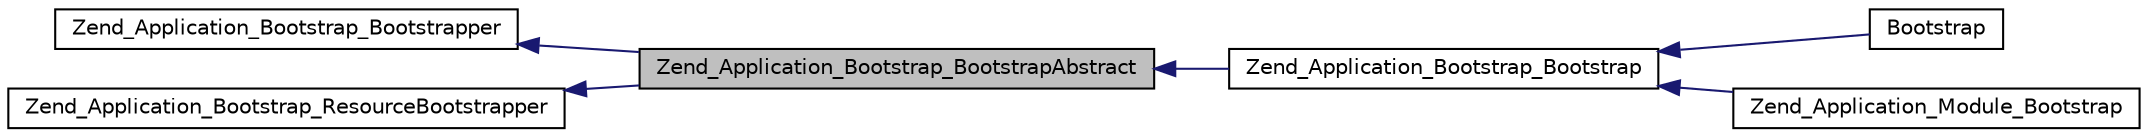 digraph G
{
  edge [fontname="Helvetica",fontsize="10",labelfontname="Helvetica",labelfontsize="10"];
  node [fontname="Helvetica",fontsize="10",shape=record];
  rankdir="LR";
  Node1 [label="Zend_Application_Bootstrap_BootstrapAbstract",height=0.2,width=0.4,color="black", fillcolor="grey75", style="filled" fontcolor="black"];
  Node2 -> Node1 [dir="back",color="midnightblue",fontsize="10",style="solid",fontname="Helvetica"];
  Node2 [label="Zend_Application_Bootstrap_Bootstrapper",height=0.2,width=0.4,color="black", fillcolor="white", style="filled",URL="$interface_zend___application___bootstrap___bootstrapper.html"];
  Node3 -> Node1 [dir="back",color="midnightblue",fontsize="10",style="solid",fontname="Helvetica"];
  Node3 [label="Zend_Application_Bootstrap_ResourceBootstrapper",height=0.2,width=0.4,color="black", fillcolor="white", style="filled",URL="$interface_zend___application___bootstrap___resource_bootstrapper.html"];
  Node1 -> Node4 [dir="back",color="midnightblue",fontsize="10",style="solid",fontname="Helvetica"];
  Node4 [label="Zend_Application_Bootstrap_Bootstrap",height=0.2,width=0.4,color="black", fillcolor="white", style="filled",URL="$class_zend___application___bootstrap___bootstrap.html"];
  Node4 -> Node5 [dir="back",color="midnightblue",fontsize="10",style="solid",fontname="Helvetica"];
  Node5 [label="Bootstrap",height=0.2,width=0.4,color="black", fillcolor="white", style="filled",URL="$class_bootstrap.html"];
  Node4 -> Node6 [dir="back",color="midnightblue",fontsize="10",style="solid",fontname="Helvetica"];
  Node6 [label="Zend_Application_Module_Bootstrap",height=0.2,width=0.4,color="black", fillcolor="white", style="filled",URL="$class_zend___application___module___bootstrap.html"];
}
